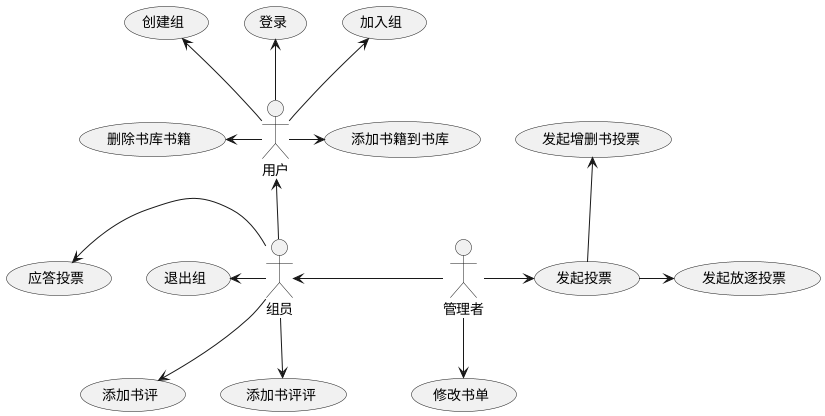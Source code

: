 @startuml main

用户 -right-> (添加书籍到书库)
用户 -left-> (删除书库书籍)
用户 -up-> (加入组)
用户 -up-> (登录)
用户 -up-> (创建组)

用户 <-down- 组员
组员 -left-> (退出组)
组员 -down-> (添加书评)
组员 -down-> (添加书评评)
组员 -left-> (应答投票)

组员 <-right- 管理者
管理者 -right-> (发起投票)
管理者 -down-> (修改书单)

(发起投票) -up-> (发起增删书投票)
(发起投票) -right-> (发起放逐投票)

@enduml